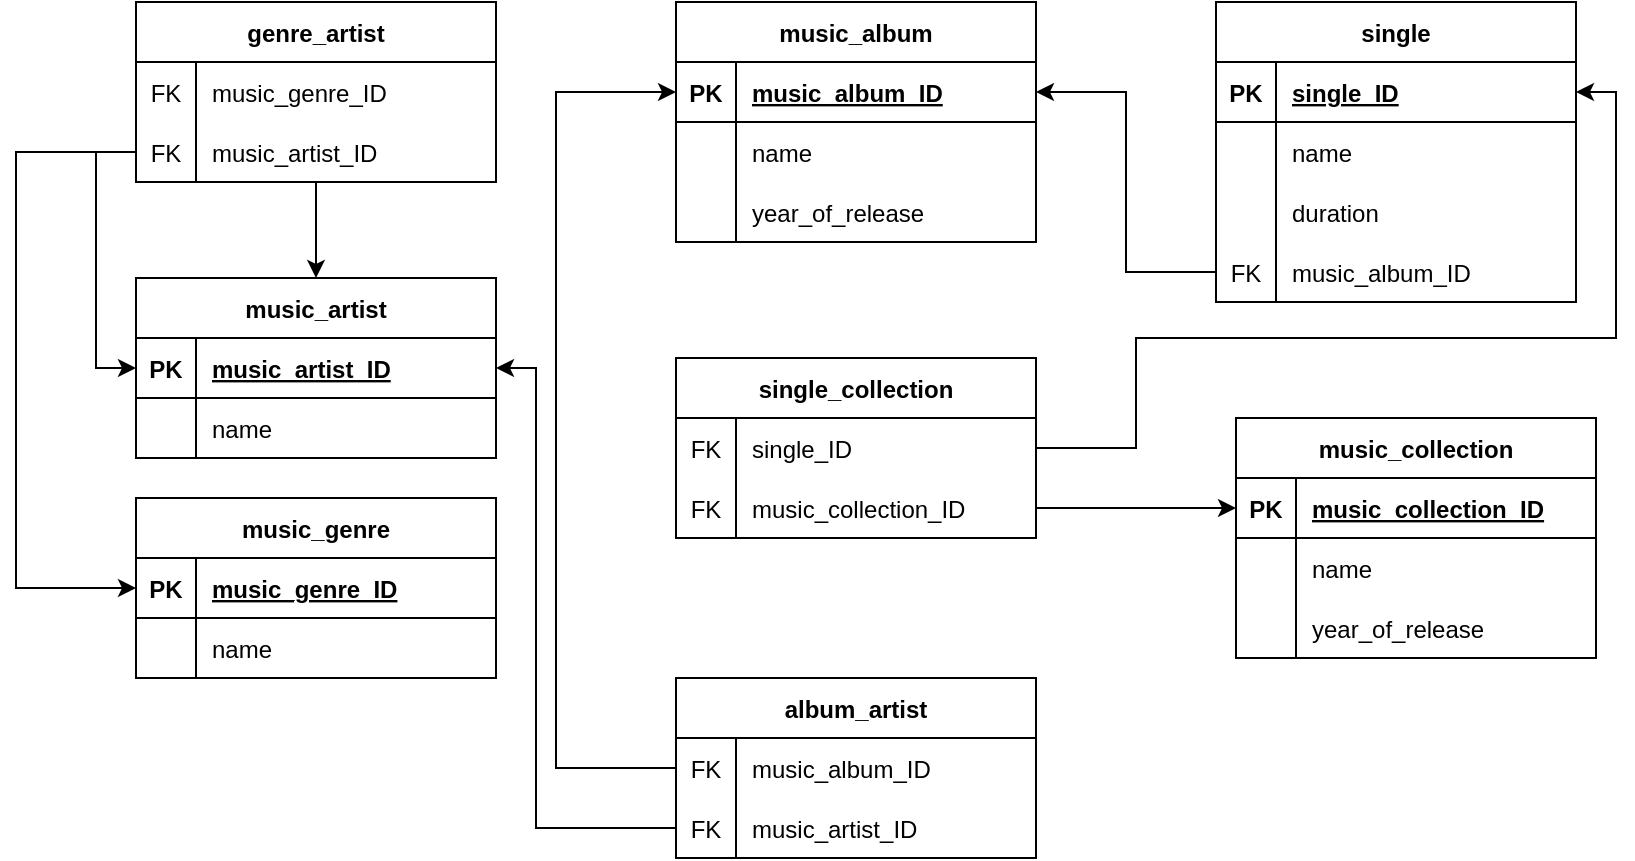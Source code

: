 <mxfile version="20.8.23" type="device"><diagram name="Страница 1" id="Uqkeuse3bOp_-XPZIpH_"><mxGraphModel dx="1386" dy="3129" grid="1" gridSize="10" guides="1" tooltips="1" connect="1" arrows="1" fold="1" page="1" pageScale="1" pageWidth="827" pageHeight="1169" math="0" shadow="0"><root><mxCell id="0"/><mxCell id="1" parent="0"/><mxCell id="sWLzvACcgIC7IQjLkp_M-1" value="music_genre" style="shape=table;startSize=30;container=1;collapsible=1;childLayout=tableLayout;fixedRows=1;rowLines=0;fontStyle=1;align=center;resizeLast=1;" parent="1" vertex="1"><mxGeometry x="80" y="-2090" width="180" height="90" as="geometry"/></mxCell><mxCell id="sWLzvACcgIC7IQjLkp_M-2" value="" style="shape=tableRow;horizontal=0;startSize=0;swimlaneHead=0;swimlaneBody=0;fillColor=none;collapsible=0;dropTarget=0;points=[[0,0.5],[1,0.5]];portConstraint=eastwest;top=0;left=0;right=0;bottom=1;" parent="sWLzvACcgIC7IQjLkp_M-1" vertex="1"><mxGeometry y="30" width="180" height="30" as="geometry"/></mxCell><mxCell id="sWLzvACcgIC7IQjLkp_M-3" value="PK" style="shape=partialRectangle;connectable=0;fillColor=none;top=0;left=0;bottom=0;right=0;fontStyle=1;overflow=hidden;" parent="sWLzvACcgIC7IQjLkp_M-2" vertex="1"><mxGeometry width="30" height="30" as="geometry"><mxRectangle width="30" height="30" as="alternateBounds"/></mxGeometry></mxCell><mxCell id="sWLzvACcgIC7IQjLkp_M-4" value="music_genre_ID" style="shape=partialRectangle;connectable=0;fillColor=none;top=0;left=0;bottom=0;right=0;align=left;spacingLeft=6;fontStyle=5;overflow=hidden;" parent="sWLzvACcgIC7IQjLkp_M-2" vertex="1"><mxGeometry x="30" width="150" height="30" as="geometry"><mxRectangle width="150" height="30" as="alternateBounds"/></mxGeometry></mxCell><mxCell id="sWLzvACcgIC7IQjLkp_M-5" value="" style="shape=tableRow;horizontal=0;startSize=0;swimlaneHead=0;swimlaneBody=0;fillColor=none;collapsible=0;dropTarget=0;points=[[0,0.5],[1,0.5]];portConstraint=eastwest;top=0;left=0;right=0;bottom=0;" parent="sWLzvACcgIC7IQjLkp_M-1" vertex="1"><mxGeometry y="60" width="180" height="30" as="geometry"/></mxCell><mxCell id="sWLzvACcgIC7IQjLkp_M-6" value="" style="shape=partialRectangle;connectable=0;fillColor=none;top=0;left=0;bottom=0;right=0;editable=1;overflow=hidden;" parent="sWLzvACcgIC7IQjLkp_M-5" vertex="1"><mxGeometry width="30" height="30" as="geometry"><mxRectangle width="30" height="30" as="alternateBounds"/></mxGeometry></mxCell><mxCell id="sWLzvACcgIC7IQjLkp_M-7" value="name" style="shape=partialRectangle;connectable=0;fillColor=none;top=0;left=0;bottom=0;right=0;align=left;spacingLeft=6;overflow=hidden;" parent="sWLzvACcgIC7IQjLkp_M-5" vertex="1"><mxGeometry x="30" width="150" height="30" as="geometry"><mxRectangle width="150" height="30" as="alternateBounds"/></mxGeometry></mxCell><mxCell id="sWLzvACcgIC7IQjLkp_M-14" value="music_artist" style="shape=table;startSize=30;container=1;collapsible=1;childLayout=tableLayout;fixedRows=1;rowLines=0;fontStyle=1;align=center;resizeLast=1;" parent="1" vertex="1"><mxGeometry x="80" y="-2200" width="180" height="90" as="geometry"/></mxCell><mxCell id="sWLzvACcgIC7IQjLkp_M-15" value="" style="shape=tableRow;horizontal=0;startSize=0;swimlaneHead=0;swimlaneBody=0;fillColor=none;collapsible=0;dropTarget=0;points=[[0,0.5],[1,0.5]];portConstraint=eastwest;top=0;left=0;right=0;bottom=1;" parent="sWLzvACcgIC7IQjLkp_M-14" vertex="1"><mxGeometry y="30" width="180" height="30" as="geometry"/></mxCell><mxCell id="sWLzvACcgIC7IQjLkp_M-16" value="PK" style="shape=partialRectangle;connectable=0;fillColor=none;top=0;left=0;bottom=0;right=0;fontStyle=1;overflow=hidden;" parent="sWLzvACcgIC7IQjLkp_M-15" vertex="1"><mxGeometry width="30" height="30" as="geometry"><mxRectangle width="30" height="30" as="alternateBounds"/></mxGeometry></mxCell><mxCell id="sWLzvACcgIC7IQjLkp_M-17" value="music_artist_ID" style="shape=partialRectangle;connectable=0;fillColor=none;top=0;left=0;bottom=0;right=0;align=left;spacingLeft=6;fontStyle=5;overflow=hidden;" parent="sWLzvACcgIC7IQjLkp_M-15" vertex="1"><mxGeometry x="30" width="150" height="30" as="geometry"><mxRectangle width="150" height="30" as="alternateBounds"/></mxGeometry></mxCell><mxCell id="sWLzvACcgIC7IQjLkp_M-18" value="" style="shape=tableRow;horizontal=0;startSize=0;swimlaneHead=0;swimlaneBody=0;fillColor=none;collapsible=0;dropTarget=0;points=[[0,0.5],[1,0.5]];portConstraint=eastwest;top=0;left=0;right=0;bottom=0;" parent="sWLzvACcgIC7IQjLkp_M-14" vertex="1"><mxGeometry y="60" width="180" height="30" as="geometry"/></mxCell><mxCell id="sWLzvACcgIC7IQjLkp_M-19" value="" style="shape=partialRectangle;connectable=0;fillColor=none;top=0;left=0;bottom=0;right=0;editable=1;overflow=hidden;" parent="sWLzvACcgIC7IQjLkp_M-18" vertex="1"><mxGeometry width="30" height="30" as="geometry"><mxRectangle width="30" height="30" as="alternateBounds"/></mxGeometry></mxCell><mxCell id="sWLzvACcgIC7IQjLkp_M-20" value="name" style="shape=partialRectangle;connectable=0;fillColor=none;top=0;left=0;bottom=0;right=0;align=left;spacingLeft=6;overflow=hidden;" parent="sWLzvACcgIC7IQjLkp_M-18" vertex="1"><mxGeometry x="30" width="150" height="30" as="geometry"><mxRectangle width="150" height="30" as="alternateBounds"/></mxGeometry></mxCell><mxCell id="sWLzvACcgIC7IQjLkp_M-27" value="music_album" style="shape=table;startSize=30;container=1;collapsible=1;childLayout=tableLayout;fixedRows=1;rowLines=0;fontStyle=1;align=center;resizeLast=1;" parent="1" vertex="1"><mxGeometry x="350" y="-2338" width="180" height="120" as="geometry"/></mxCell><mxCell id="sWLzvACcgIC7IQjLkp_M-28" value="" style="shape=tableRow;horizontal=0;startSize=0;swimlaneHead=0;swimlaneBody=0;fillColor=none;collapsible=0;dropTarget=0;points=[[0,0.5],[1,0.5]];portConstraint=eastwest;top=0;left=0;right=0;bottom=1;" parent="sWLzvACcgIC7IQjLkp_M-27" vertex="1"><mxGeometry y="30" width="180" height="30" as="geometry"/></mxCell><mxCell id="sWLzvACcgIC7IQjLkp_M-29" value="PK" style="shape=partialRectangle;connectable=0;fillColor=none;top=0;left=0;bottom=0;right=0;fontStyle=1;overflow=hidden;" parent="sWLzvACcgIC7IQjLkp_M-28" vertex="1"><mxGeometry width="30" height="30" as="geometry"><mxRectangle width="30" height="30" as="alternateBounds"/></mxGeometry></mxCell><mxCell id="sWLzvACcgIC7IQjLkp_M-30" value="music_album_ID" style="shape=partialRectangle;connectable=0;fillColor=none;top=0;left=0;bottom=0;right=0;align=left;spacingLeft=6;fontStyle=5;overflow=hidden;" parent="sWLzvACcgIC7IQjLkp_M-28" vertex="1"><mxGeometry x="30" width="150" height="30" as="geometry"><mxRectangle width="150" height="30" as="alternateBounds"/></mxGeometry></mxCell><mxCell id="sWLzvACcgIC7IQjLkp_M-31" value="" style="shape=tableRow;horizontal=0;startSize=0;swimlaneHead=0;swimlaneBody=0;fillColor=none;collapsible=0;dropTarget=0;points=[[0,0.5],[1,0.5]];portConstraint=eastwest;top=0;left=0;right=0;bottom=0;" parent="sWLzvACcgIC7IQjLkp_M-27" vertex="1"><mxGeometry y="60" width="180" height="30" as="geometry"/></mxCell><mxCell id="sWLzvACcgIC7IQjLkp_M-32" value="" style="shape=partialRectangle;connectable=0;fillColor=none;top=0;left=0;bottom=0;right=0;editable=1;overflow=hidden;" parent="sWLzvACcgIC7IQjLkp_M-31" vertex="1"><mxGeometry width="30" height="30" as="geometry"><mxRectangle width="30" height="30" as="alternateBounds"/></mxGeometry></mxCell><mxCell id="sWLzvACcgIC7IQjLkp_M-33" value="name" style="shape=partialRectangle;connectable=0;fillColor=none;top=0;left=0;bottom=0;right=0;align=left;spacingLeft=6;overflow=hidden;" parent="sWLzvACcgIC7IQjLkp_M-31" vertex="1"><mxGeometry x="30" width="150" height="30" as="geometry"><mxRectangle width="150" height="30" as="alternateBounds"/></mxGeometry></mxCell><mxCell id="sWLzvACcgIC7IQjLkp_M-34" value="" style="shape=tableRow;horizontal=0;startSize=0;swimlaneHead=0;swimlaneBody=0;fillColor=none;collapsible=0;dropTarget=0;points=[[0,0.5],[1,0.5]];portConstraint=eastwest;top=0;left=0;right=0;bottom=0;" parent="sWLzvACcgIC7IQjLkp_M-27" vertex="1"><mxGeometry y="90" width="180" height="30" as="geometry"/></mxCell><mxCell id="sWLzvACcgIC7IQjLkp_M-35" value="" style="shape=partialRectangle;connectable=0;fillColor=none;top=0;left=0;bottom=0;right=0;editable=1;overflow=hidden;" parent="sWLzvACcgIC7IQjLkp_M-34" vertex="1"><mxGeometry width="30" height="30" as="geometry"><mxRectangle width="30" height="30" as="alternateBounds"/></mxGeometry></mxCell><mxCell id="sWLzvACcgIC7IQjLkp_M-36" value="year_of_release" style="shape=partialRectangle;connectable=0;fillColor=none;top=0;left=0;bottom=0;right=0;align=left;spacingLeft=6;overflow=hidden;" parent="sWLzvACcgIC7IQjLkp_M-34" vertex="1"><mxGeometry x="30" width="150" height="30" as="geometry"><mxRectangle width="150" height="30" as="alternateBounds"/></mxGeometry></mxCell><mxCell id="sWLzvACcgIC7IQjLkp_M-40" value="single" style="shape=table;startSize=30;container=1;collapsible=1;childLayout=tableLayout;fixedRows=1;rowLines=0;fontStyle=1;align=center;resizeLast=1;" parent="1" vertex="1"><mxGeometry x="620" y="-2338" width="180" height="150" as="geometry"/></mxCell><mxCell id="sWLzvACcgIC7IQjLkp_M-41" value="" style="shape=tableRow;horizontal=0;startSize=0;swimlaneHead=0;swimlaneBody=0;fillColor=none;collapsible=0;dropTarget=0;points=[[0,0.5],[1,0.5]];portConstraint=eastwest;top=0;left=0;right=0;bottom=1;" parent="sWLzvACcgIC7IQjLkp_M-40" vertex="1"><mxGeometry y="30" width="180" height="30" as="geometry"/></mxCell><mxCell id="sWLzvACcgIC7IQjLkp_M-42" value="PK" style="shape=partialRectangle;connectable=0;fillColor=none;top=0;left=0;bottom=0;right=0;fontStyle=1;overflow=hidden;" parent="sWLzvACcgIC7IQjLkp_M-41" vertex="1"><mxGeometry width="30" height="30" as="geometry"><mxRectangle width="30" height="30" as="alternateBounds"/></mxGeometry></mxCell><mxCell id="sWLzvACcgIC7IQjLkp_M-43" value="single_ID" style="shape=partialRectangle;connectable=0;fillColor=none;top=0;left=0;bottom=0;right=0;align=left;spacingLeft=6;fontStyle=5;overflow=hidden;" parent="sWLzvACcgIC7IQjLkp_M-41" vertex="1"><mxGeometry x="30" width="150" height="30" as="geometry"><mxRectangle width="150" height="30" as="alternateBounds"/></mxGeometry></mxCell><mxCell id="sWLzvACcgIC7IQjLkp_M-44" value="" style="shape=tableRow;horizontal=0;startSize=0;swimlaneHead=0;swimlaneBody=0;fillColor=none;collapsible=0;dropTarget=0;points=[[0,0.5],[1,0.5]];portConstraint=eastwest;top=0;left=0;right=0;bottom=0;" parent="sWLzvACcgIC7IQjLkp_M-40" vertex="1"><mxGeometry y="60" width="180" height="30" as="geometry"/></mxCell><mxCell id="sWLzvACcgIC7IQjLkp_M-45" value="" style="shape=partialRectangle;connectable=0;fillColor=none;top=0;left=0;bottom=0;right=0;editable=1;overflow=hidden;" parent="sWLzvACcgIC7IQjLkp_M-44" vertex="1"><mxGeometry width="30" height="30" as="geometry"><mxRectangle width="30" height="30" as="alternateBounds"/></mxGeometry></mxCell><mxCell id="sWLzvACcgIC7IQjLkp_M-46" value="name" style="shape=partialRectangle;connectable=0;fillColor=none;top=0;left=0;bottom=0;right=0;align=left;spacingLeft=6;overflow=hidden;" parent="sWLzvACcgIC7IQjLkp_M-44" vertex="1"><mxGeometry x="30" width="150" height="30" as="geometry"><mxRectangle width="150" height="30" as="alternateBounds"/></mxGeometry></mxCell><mxCell id="sWLzvACcgIC7IQjLkp_M-47" value="" style="shape=tableRow;horizontal=0;startSize=0;swimlaneHead=0;swimlaneBody=0;fillColor=none;collapsible=0;dropTarget=0;points=[[0,0.5],[1,0.5]];portConstraint=eastwest;top=0;left=0;right=0;bottom=0;" parent="sWLzvACcgIC7IQjLkp_M-40" vertex="1"><mxGeometry y="90" width="180" height="30" as="geometry"/></mxCell><mxCell id="sWLzvACcgIC7IQjLkp_M-48" value="" style="shape=partialRectangle;connectable=0;fillColor=none;top=0;left=0;bottom=0;right=0;editable=1;overflow=hidden;" parent="sWLzvACcgIC7IQjLkp_M-47" vertex="1"><mxGeometry width="30" height="30" as="geometry"><mxRectangle width="30" height="30" as="alternateBounds"/></mxGeometry></mxCell><mxCell id="sWLzvACcgIC7IQjLkp_M-49" value="duration" style="shape=partialRectangle;connectable=0;fillColor=none;top=0;left=0;bottom=0;right=0;align=left;spacingLeft=6;overflow=hidden;" parent="sWLzvACcgIC7IQjLkp_M-47" vertex="1"><mxGeometry x="30" width="150" height="30" as="geometry"><mxRectangle width="150" height="30" as="alternateBounds"/></mxGeometry></mxCell><mxCell id="sWLzvACcgIC7IQjLkp_M-50" value="" style="shape=tableRow;horizontal=0;startSize=0;swimlaneHead=0;swimlaneBody=0;fillColor=none;collapsible=0;dropTarget=0;points=[[0,0.5],[1,0.5]];portConstraint=eastwest;top=0;left=0;right=0;bottom=0;" parent="sWLzvACcgIC7IQjLkp_M-40" vertex="1"><mxGeometry y="120" width="180" height="30" as="geometry"/></mxCell><mxCell id="sWLzvACcgIC7IQjLkp_M-51" value="FK" style="shape=partialRectangle;connectable=0;fillColor=none;top=0;left=0;bottom=0;right=0;editable=1;overflow=hidden;" parent="sWLzvACcgIC7IQjLkp_M-50" vertex="1"><mxGeometry width="30" height="30" as="geometry"><mxRectangle width="30" height="30" as="alternateBounds"/></mxGeometry></mxCell><mxCell id="sWLzvACcgIC7IQjLkp_M-52" value="music_album_ID" style="shape=partialRectangle;connectable=0;fillColor=none;top=0;left=0;bottom=0;right=0;align=left;spacingLeft=6;overflow=hidden;" parent="sWLzvACcgIC7IQjLkp_M-50" vertex="1"><mxGeometry x="30" width="150" height="30" as="geometry"><mxRectangle width="150" height="30" as="alternateBounds"/></mxGeometry></mxCell><mxCell id="sWLzvACcgIC7IQjLkp_M-56" style="edgeStyle=orthogonalEdgeStyle;rounded=0;orthogonalLoop=1;jettySize=auto;html=1;entryX=1;entryY=0.5;entryDx=0;entryDy=0;" parent="1" source="sWLzvACcgIC7IQjLkp_M-50" target="sWLzvACcgIC7IQjLkp_M-28" edge="1"><mxGeometry relative="1" as="geometry"/></mxCell><mxCell id="sWLzvACcgIC7IQjLkp_M-75" style="edgeStyle=orthogonalEdgeStyle;rounded=0;orthogonalLoop=1;jettySize=auto;html=1;" parent="1" source="sWLzvACcgIC7IQjLkp_M-57" target="sWLzvACcgIC7IQjLkp_M-14" edge="1"><mxGeometry relative="1" as="geometry"/></mxCell><mxCell id="sWLzvACcgIC7IQjLkp_M-57" value="genre_artist" style="shape=table;startSize=30;container=1;collapsible=1;childLayout=tableLayout;fixedRows=1;rowLines=0;fontStyle=1;align=center;resizeLast=1;" parent="1" vertex="1"><mxGeometry x="80" y="-2338" width="180" height="90" as="geometry"/></mxCell><mxCell id="sWLzvACcgIC7IQjLkp_M-61" value="" style="shape=tableRow;horizontal=0;startSize=0;swimlaneHead=0;swimlaneBody=0;fillColor=none;collapsible=0;dropTarget=0;points=[[0,0.5],[1,0.5]];portConstraint=eastwest;top=0;left=0;right=0;bottom=0;" parent="sWLzvACcgIC7IQjLkp_M-57" vertex="1"><mxGeometry y="30" width="180" height="30" as="geometry"/></mxCell><mxCell id="sWLzvACcgIC7IQjLkp_M-62" value="FK" style="shape=partialRectangle;connectable=0;fillColor=none;top=0;left=0;bottom=0;right=0;editable=1;overflow=hidden;" parent="sWLzvACcgIC7IQjLkp_M-61" vertex="1"><mxGeometry width="30" height="30" as="geometry"><mxRectangle width="30" height="30" as="alternateBounds"/></mxGeometry></mxCell><mxCell id="sWLzvACcgIC7IQjLkp_M-63" value="music_genre_ID" style="shape=partialRectangle;connectable=0;fillColor=none;top=0;left=0;bottom=0;right=0;align=left;spacingLeft=6;overflow=hidden;" parent="sWLzvACcgIC7IQjLkp_M-61" vertex="1"><mxGeometry x="30" width="150" height="30" as="geometry"><mxRectangle width="150" height="30" as="alternateBounds"/></mxGeometry></mxCell><mxCell id="sWLzvACcgIC7IQjLkp_M-64" value="" style="shape=tableRow;horizontal=0;startSize=0;swimlaneHead=0;swimlaneBody=0;fillColor=none;collapsible=0;dropTarget=0;points=[[0,0.5],[1,0.5]];portConstraint=eastwest;top=0;left=0;right=0;bottom=0;" parent="sWLzvACcgIC7IQjLkp_M-57" vertex="1"><mxGeometry y="60" width="180" height="30" as="geometry"/></mxCell><mxCell id="sWLzvACcgIC7IQjLkp_M-65" value="FK" style="shape=partialRectangle;connectable=0;fillColor=none;top=0;left=0;bottom=0;right=0;editable=1;overflow=hidden;" parent="sWLzvACcgIC7IQjLkp_M-64" vertex="1"><mxGeometry width="30" height="30" as="geometry"><mxRectangle width="30" height="30" as="alternateBounds"/></mxGeometry></mxCell><mxCell id="sWLzvACcgIC7IQjLkp_M-66" value="music_artist_ID" style="shape=partialRectangle;connectable=0;fillColor=none;top=0;left=0;bottom=0;right=0;align=left;spacingLeft=6;overflow=hidden;" parent="sWLzvACcgIC7IQjLkp_M-64" vertex="1"><mxGeometry x="30" width="150" height="30" as="geometry"><mxRectangle width="150" height="30" as="alternateBounds"/></mxGeometry></mxCell><mxCell id="sWLzvACcgIC7IQjLkp_M-76" style="edgeStyle=orthogonalEdgeStyle;rounded=0;orthogonalLoop=1;jettySize=auto;html=1;exitX=0;exitY=0.5;exitDx=0;exitDy=0;entryX=0;entryY=0.5;entryDx=0;entryDy=0;" parent="1" source="sWLzvACcgIC7IQjLkp_M-61" target="sWLzvACcgIC7IQjLkp_M-2" edge="1"><mxGeometry relative="1" as="geometry"><Array as="points"><mxPoint x="20" y="-2263"/><mxPoint x="20" y="-2045"/></Array></mxGeometry></mxCell><mxCell id="sWLzvACcgIC7IQjLkp_M-78" style="edgeStyle=orthogonalEdgeStyle;rounded=0;orthogonalLoop=1;jettySize=auto;html=1;exitX=0;exitY=0.5;exitDx=0;exitDy=0;entryX=0;entryY=0.5;entryDx=0;entryDy=0;" parent="1" source="sWLzvACcgIC7IQjLkp_M-64" target="sWLzvACcgIC7IQjLkp_M-15" edge="1"><mxGeometry relative="1" as="geometry"/></mxCell><mxCell id="sWLzvACcgIC7IQjLkp_M-79" value="album_artist" style="shape=table;startSize=30;container=1;collapsible=1;childLayout=tableLayout;fixedRows=1;rowLines=0;fontStyle=1;align=center;resizeLast=1;" parent="1" vertex="1"><mxGeometry x="350" y="-2000" width="180" height="90" as="geometry"/></mxCell><mxCell id="sWLzvACcgIC7IQjLkp_M-83" value="" style="shape=tableRow;horizontal=0;startSize=0;swimlaneHead=0;swimlaneBody=0;fillColor=none;collapsible=0;dropTarget=0;points=[[0,0.5],[1,0.5]];portConstraint=eastwest;top=0;left=0;right=0;bottom=0;" parent="sWLzvACcgIC7IQjLkp_M-79" vertex="1"><mxGeometry y="30" width="180" height="30" as="geometry"/></mxCell><mxCell id="sWLzvACcgIC7IQjLkp_M-84" value="FK" style="shape=partialRectangle;connectable=0;fillColor=none;top=0;left=0;bottom=0;right=0;editable=1;overflow=hidden;" parent="sWLzvACcgIC7IQjLkp_M-83" vertex="1"><mxGeometry width="30" height="30" as="geometry"><mxRectangle width="30" height="30" as="alternateBounds"/></mxGeometry></mxCell><mxCell id="sWLzvACcgIC7IQjLkp_M-85" value="music_album_ID" style="shape=partialRectangle;connectable=0;fillColor=none;top=0;left=0;bottom=0;right=0;align=left;spacingLeft=6;overflow=hidden;" parent="sWLzvACcgIC7IQjLkp_M-83" vertex="1"><mxGeometry x="30" width="150" height="30" as="geometry"><mxRectangle width="150" height="30" as="alternateBounds"/></mxGeometry></mxCell><mxCell id="sWLzvACcgIC7IQjLkp_M-86" value="" style="shape=tableRow;horizontal=0;startSize=0;swimlaneHead=0;swimlaneBody=0;fillColor=none;collapsible=0;dropTarget=0;points=[[0,0.5],[1,0.5]];portConstraint=eastwest;top=0;left=0;right=0;bottom=0;" parent="sWLzvACcgIC7IQjLkp_M-79" vertex="1"><mxGeometry y="60" width="180" height="30" as="geometry"/></mxCell><mxCell id="sWLzvACcgIC7IQjLkp_M-87" value="FK" style="shape=partialRectangle;connectable=0;fillColor=none;top=0;left=0;bottom=0;right=0;editable=1;overflow=hidden;" parent="sWLzvACcgIC7IQjLkp_M-86" vertex="1"><mxGeometry width="30" height="30" as="geometry"><mxRectangle width="30" height="30" as="alternateBounds"/></mxGeometry></mxCell><mxCell id="sWLzvACcgIC7IQjLkp_M-88" value="music_artist_ID" style="shape=partialRectangle;connectable=0;fillColor=none;top=0;left=0;bottom=0;right=0;align=left;spacingLeft=6;overflow=hidden;" parent="sWLzvACcgIC7IQjLkp_M-86" vertex="1"><mxGeometry x="30" width="150" height="30" as="geometry"><mxRectangle width="150" height="30" as="alternateBounds"/></mxGeometry></mxCell><mxCell id="sWLzvACcgIC7IQjLkp_M-95" value="music_collection" style="shape=table;startSize=30;container=1;collapsible=1;childLayout=tableLayout;fixedRows=1;rowLines=0;fontStyle=1;align=center;resizeLast=1;" parent="1" vertex="1"><mxGeometry x="630" y="-2130" width="180" height="120" as="geometry"/></mxCell><mxCell id="sWLzvACcgIC7IQjLkp_M-96" value="" style="shape=tableRow;horizontal=0;startSize=0;swimlaneHead=0;swimlaneBody=0;fillColor=none;collapsible=0;dropTarget=0;points=[[0,0.5],[1,0.5]];portConstraint=eastwest;top=0;left=0;right=0;bottom=1;" parent="sWLzvACcgIC7IQjLkp_M-95" vertex="1"><mxGeometry y="30" width="180" height="30" as="geometry"/></mxCell><mxCell id="sWLzvACcgIC7IQjLkp_M-97" value="PK" style="shape=partialRectangle;connectable=0;fillColor=none;top=0;left=0;bottom=0;right=0;fontStyle=1;overflow=hidden;" parent="sWLzvACcgIC7IQjLkp_M-96" vertex="1"><mxGeometry width="30" height="30" as="geometry"><mxRectangle width="30" height="30" as="alternateBounds"/></mxGeometry></mxCell><mxCell id="sWLzvACcgIC7IQjLkp_M-98" value="music_collection_ID" style="shape=partialRectangle;connectable=0;fillColor=none;top=0;left=0;bottom=0;right=0;align=left;spacingLeft=6;fontStyle=5;overflow=hidden;" parent="sWLzvACcgIC7IQjLkp_M-96" vertex="1"><mxGeometry x="30" width="150" height="30" as="geometry"><mxRectangle width="150" height="30" as="alternateBounds"/></mxGeometry></mxCell><mxCell id="sWLzvACcgIC7IQjLkp_M-99" value="" style="shape=tableRow;horizontal=0;startSize=0;swimlaneHead=0;swimlaneBody=0;fillColor=none;collapsible=0;dropTarget=0;points=[[0,0.5],[1,0.5]];portConstraint=eastwest;top=0;left=0;right=0;bottom=0;" parent="sWLzvACcgIC7IQjLkp_M-95" vertex="1"><mxGeometry y="60" width="180" height="30" as="geometry"/></mxCell><mxCell id="sWLzvACcgIC7IQjLkp_M-100" value="" style="shape=partialRectangle;connectable=0;fillColor=none;top=0;left=0;bottom=0;right=0;editable=1;overflow=hidden;" parent="sWLzvACcgIC7IQjLkp_M-99" vertex="1"><mxGeometry width="30" height="30" as="geometry"><mxRectangle width="30" height="30" as="alternateBounds"/></mxGeometry></mxCell><mxCell id="sWLzvACcgIC7IQjLkp_M-101" value="name" style="shape=partialRectangle;connectable=0;fillColor=none;top=0;left=0;bottom=0;right=0;align=left;spacingLeft=6;overflow=hidden;" parent="sWLzvACcgIC7IQjLkp_M-99" vertex="1"><mxGeometry x="30" width="150" height="30" as="geometry"><mxRectangle width="150" height="30" as="alternateBounds"/></mxGeometry></mxCell><mxCell id="sWLzvACcgIC7IQjLkp_M-102" value="" style="shape=tableRow;horizontal=0;startSize=0;swimlaneHead=0;swimlaneBody=0;fillColor=none;collapsible=0;dropTarget=0;points=[[0,0.5],[1,0.5]];portConstraint=eastwest;top=0;left=0;right=0;bottom=0;" parent="sWLzvACcgIC7IQjLkp_M-95" vertex="1"><mxGeometry y="90" width="180" height="30" as="geometry"/></mxCell><mxCell id="sWLzvACcgIC7IQjLkp_M-103" value="" style="shape=partialRectangle;connectable=0;fillColor=none;top=0;left=0;bottom=0;right=0;editable=1;overflow=hidden;" parent="sWLzvACcgIC7IQjLkp_M-102" vertex="1"><mxGeometry width="30" height="30" as="geometry"><mxRectangle width="30" height="30" as="alternateBounds"/></mxGeometry></mxCell><mxCell id="sWLzvACcgIC7IQjLkp_M-104" value="year_of_release" style="shape=partialRectangle;connectable=0;fillColor=none;top=0;left=0;bottom=0;right=0;align=left;spacingLeft=6;overflow=hidden;" parent="sWLzvACcgIC7IQjLkp_M-102" vertex="1"><mxGeometry x="30" width="150" height="30" as="geometry"><mxRectangle width="150" height="30" as="alternateBounds"/></mxGeometry></mxCell><mxCell id="sWLzvACcgIC7IQjLkp_M-108" style="edgeStyle=orthogonalEdgeStyle;rounded=0;orthogonalLoop=1;jettySize=auto;html=1;exitX=1;exitY=0.5;exitDx=0;exitDy=0;entryX=1;entryY=0.5;entryDx=0;entryDy=0;" parent="1" source="sWLzvACcgIC7IQjLkp_M-105" target="sWLzvACcgIC7IQjLkp_M-41" edge="1"><mxGeometry relative="1" as="geometry"/></mxCell><mxCell id="rFFoWIPm0LdA9a6g-nBy-1" value="single_collection" style="shape=table;startSize=30;container=1;collapsible=1;childLayout=tableLayout;fixedRows=1;rowLines=0;fontStyle=1;align=center;resizeLast=1;" vertex="1" parent="1"><mxGeometry x="350" y="-2160" width="180" height="90" as="geometry"/></mxCell><mxCell id="rFFoWIPm0LdA9a6g-nBy-5" value="" style="shape=tableRow;horizontal=0;startSize=0;swimlaneHead=0;swimlaneBody=0;fillColor=none;collapsible=0;dropTarget=0;points=[[0,0.5],[1,0.5]];portConstraint=eastwest;top=0;left=0;right=0;bottom=0;" vertex="1" parent="rFFoWIPm0LdA9a6g-nBy-1"><mxGeometry y="30" width="180" height="30" as="geometry"/></mxCell><mxCell id="rFFoWIPm0LdA9a6g-nBy-6" value="FK" style="shape=partialRectangle;connectable=0;fillColor=none;top=0;left=0;bottom=0;right=0;editable=1;overflow=hidden;" vertex="1" parent="rFFoWIPm0LdA9a6g-nBy-5"><mxGeometry width="30" height="30" as="geometry"><mxRectangle width="30" height="30" as="alternateBounds"/></mxGeometry></mxCell><mxCell id="rFFoWIPm0LdA9a6g-nBy-7" value="single_ID" style="shape=partialRectangle;connectable=0;fillColor=none;top=0;left=0;bottom=0;right=0;align=left;spacingLeft=6;overflow=hidden;" vertex="1" parent="rFFoWIPm0LdA9a6g-nBy-5"><mxGeometry x="30" width="150" height="30" as="geometry"><mxRectangle width="150" height="30" as="alternateBounds"/></mxGeometry></mxCell><mxCell id="rFFoWIPm0LdA9a6g-nBy-8" value="" style="shape=tableRow;horizontal=0;startSize=0;swimlaneHead=0;swimlaneBody=0;fillColor=none;collapsible=0;dropTarget=0;points=[[0,0.5],[1,0.5]];portConstraint=eastwest;top=0;left=0;right=0;bottom=0;" vertex="1" parent="rFFoWIPm0LdA9a6g-nBy-1"><mxGeometry y="60" width="180" height="30" as="geometry"/></mxCell><mxCell id="rFFoWIPm0LdA9a6g-nBy-9" value="FK" style="shape=partialRectangle;connectable=0;fillColor=none;top=0;left=0;bottom=0;right=0;editable=1;overflow=hidden;" vertex="1" parent="rFFoWIPm0LdA9a6g-nBy-8"><mxGeometry width="30" height="30" as="geometry"><mxRectangle width="30" height="30" as="alternateBounds"/></mxGeometry></mxCell><mxCell id="rFFoWIPm0LdA9a6g-nBy-10" value="music_collection_ID" style="shape=partialRectangle;connectable=0;fillColor=none;top=0;left=0;bottom=0;right=0;align=left;spacingLeft=6;overflow=hidden;" vertex="1" parent="rFFoWIPm0LdA9a6g-nBy-8"><mxGeometry x="30" width="150" height="30" as="geometry"><mxRectangle width="150" height="30" as="alternateBounds"/></mxGeometry></mxCell><mxCell id="rFFoWIPm0LdA9a6g-nBy-15" style="edgeStyle=orthogonalEdgeStyle;rounded=0;orthogonalLoop=1;jettySize=auto;html=1;exitX=0;exitY=0.5;exitDx=0;exitDy=0;" edge="1" parent="1" source="sWLzvACcgIC7IQjLkp_M-86" target="sWLzvACcgIC7IQjLkp_M-15"><mxGeometry relative="1" as="geometry"><Array as="points"><mxPoint x="280" y="-1925"/><mxPoint x="280" y="-2155"/></Array></mxGeometry></mxCell><mxCell id="rFFoWIPm0LdA9a6g-nBy-16" style="edgeStyle=orthogonalEdgeStyle;rounded=0;orthogonalLoop=1;jettySize=auto;html=1;exitX=0;exitY=0.5;exitDx=0;exitDy=0;entryX=0;entryY=0.5;entryDx=0;entryDy=0;" edge="1" parent="1" source="sWLzvACcgIC7IQjLkp_M-83" target="sWLzvACcgIC7IQjLkp_M-28"><mxGeometry relative="1" as="geometry"><Array as="points"><mxPoint x="290" y="-1955"/><mxPoint x="290" y="-2293"/></Array></mxGeometry></mxCell><mxCell id="rFFoWIPm0LdA9a6g-nBy-17" style="edgeStyle=orthogonalEdgeStyle;rounded=0;orthogonalLoop=1;jettySize=auto;html=1;exitX=1;exitY=0.5;exitDx=0;exitDy=0;entryX=1;entryY=0.5;entryDx=0;entryDy=0;" edge="1" parent="1" source="rFFoWIPm0LdA9a6g-nBy-5" target="sWLzvACcgIC7IQjLkp_M-41"><mxGeometry relative="1" as="geometry"><Array as="points"><mxPoint x="580" y="-2115"/><mxPoint x="580" y="-2170"/><mxPoint x="820" y="-2170"/><mxPoint x="820" y="-2293"/></Array></mxGeometry></mxCell><mxCell id="rFFoWIPm0LdA9a6g-nBy-18" style="edgeStyle=orthogonalEdgeStyle;rounded=0;orthogonalLoop=1;jettySize=auto;html=1;exitX=1;exitY=0.5;exitDx=0;exitDy=0;" edge="1" parent="1" source="rFFoWIPm0LdA9a6g-nBy-8" target="sWLzvACcgIC7IQjLkp_M-96"><mxGeometry relative="1" as="geometry"/></mxCell></root></mxGraphModel></diagram></mxfile>